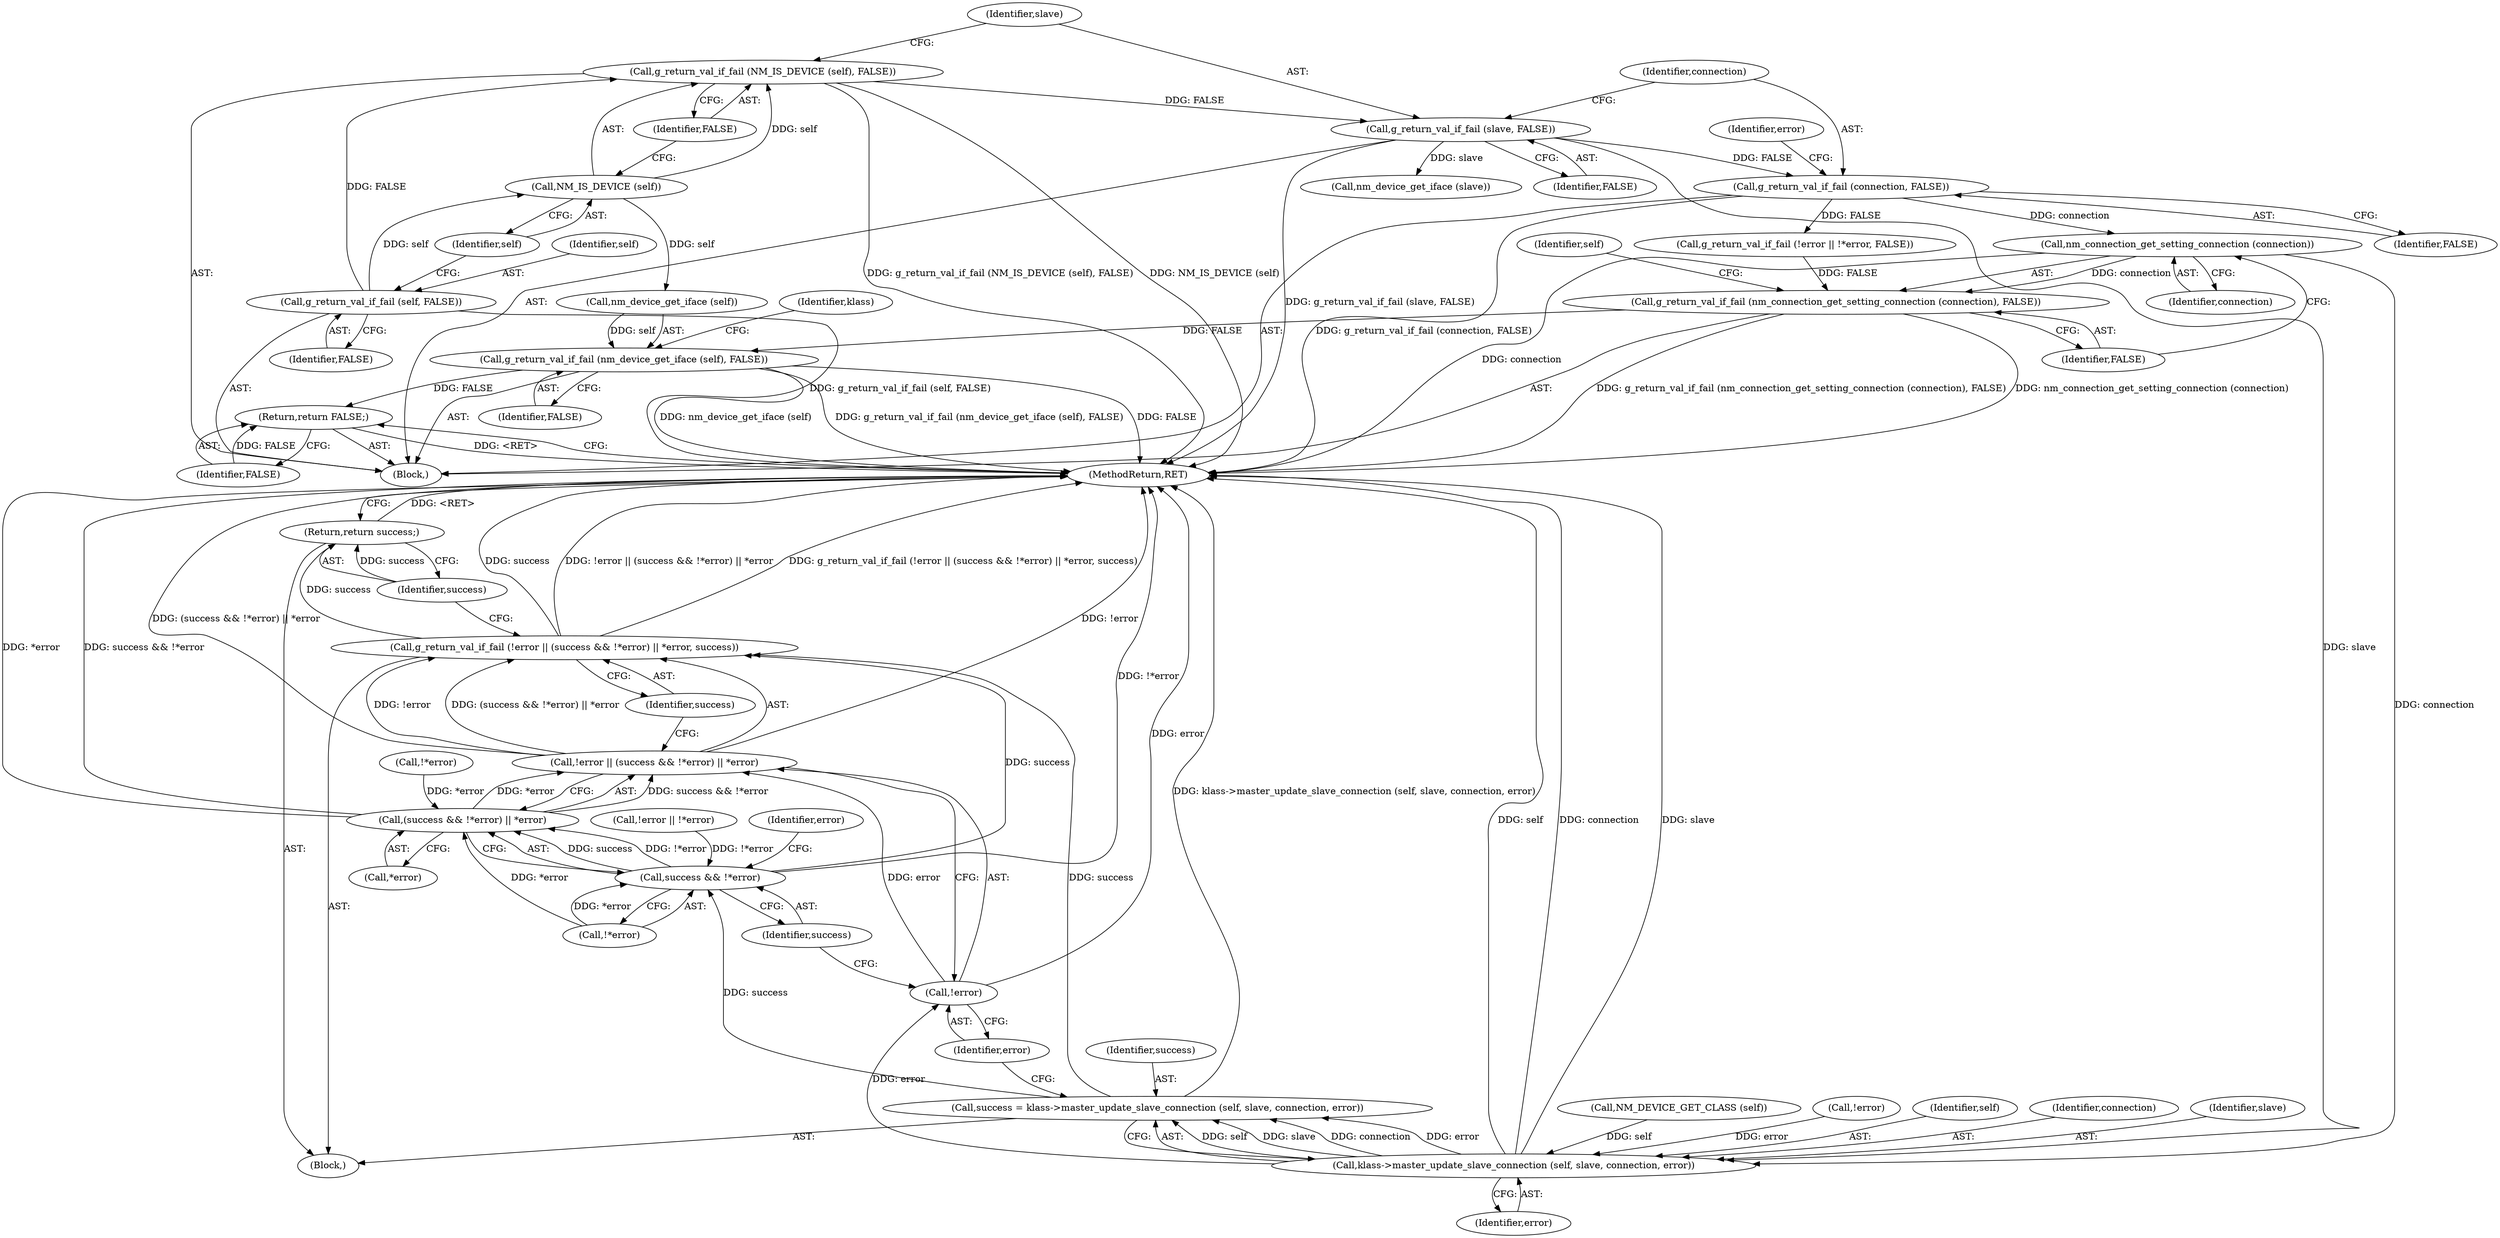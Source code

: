 digraph "0_NetworkManager_d5fc88e573fa58b93034b04d35a2454f5d28cad9@API" {
"1002873" [label="(Call,nm_connection_get_setting_connection (connection))"];
"1002861" [label="(Call,g_return_val_if_fail (connection, FALSE))"];
"1002858" [label="(Call,g_return_val_if_fail (slave, FALSE))"];
"1002854" [label="(Call,g_return_val_if_fail (NM_IS_DEVICE (self), FALSE))"];
"1002855" [label="(Call,NM_IS_DEVICE (self))"];
"1002851" [label="(Call,g_return_val_if_fail (self, FALSE))"];
"1002872" [label="(Call,g_return_val_if_fail (nm_connection_get_setting_connection (connection), FALSE))"];
"1002876" [label="(Call,g_return_val_if_fail (nm_device_get_iface (self), FALSE))"];
"1002920" [label="(Return,return FALSE;)"];
"1002891" [label="(Call,klass->master_update_slave_connection (self, slave, connection, error))"];
"1002889" [label="(Call,success = klass->master_update_slave_connection (self, slave, connection, error))"];
"1002901" [label="(Call,success && !*error)"];
"1002900" [label="(Call,(success && !*error) || *error)"];
"1002897" [label="(Call,!error || (success && !*error) || *error)"];
"1002896" [label="(Call,g_return_val_if_fail (!error || (success && !*error) || *error, success))"];
"1002909" [label="(Return,return success;)"];
"1002898" [label="(Call,!error)"];
"1002908" [label="(Identifier,success)"];
"1002889" [label="(Call,success = klass->master_update_slave_connection (self, slave, connection, error))"];
"1002900" [label="(Call,(success && !*error) || *error)"];
"1002888" [label="(Block,)"];
"1002865" [label="(Call,!error || !*error)"];
"1002863" [label="(Identifier,FALSE)"];
"1002906" [label="(Call,*error)"];
"1002901" [label="(Call,success && !*error)"];
"1002851" [label="(Call,g_return_val_if_fail (self, FALSE))"];
"1002895" [label="(Identifier,error)"];
"1002858" [label="(Call,g_return_val_if_fail (slave, FALSE))"];
"1002861" [label="(Call,g_return_val_if_fail (connection, FALSE))"];
"1002853" [label="(Identifier,FALSE)"];
"1002856" [label="(Identifier,self)"];
"1002852" [label="(Identifier,self)"];
"1002867" [label="(Identifier,error)"];
"1002860" [label="(Identifier,FALSE)"];
"1002879" [label="(Identifier,FALSE)"];
"1002848" [label="(Block,)"];
"1002875" [label="(Identifier,FALSE)"];
"1002921" [label="(Identifier,FALSE)"];
"1002878" [label="(Identifier,self)"];
"1002909" [label="(Return,return success;)"];
"1002910" [label="(Identifier,success)"];
"1002890" [label="(Identifier,success)"];
"1002864" [label="(Call,g_return_val_if_fail (!error || !*error, FALSE))"];
"1002868" [label="(Call,!*error)"];
"1002859" [label="(Identifier,slave)"];
"1002877" [label="(Call,nm_device_get_iface (self))"];
"1002881" [label="(Identifier,klass)"];
"1002882" [label="(Call,NM_DEVICE_GET_CLASS (self))"];
"1002857" [label="(Identifier,FALSE)"];
"1002903" [label="(Call,!*error)"];
"1002866" [label="(Call,!error)"];
"1002876" [label="(Call,g_return_val_if_fail (nm_device_get_iface (self), FALSE))"];
"1002862" [label="(Identifier,connection)"];
"1002854" [label="(Call,g_return_val_if_fail (NM_IS_DEVICE (self), FALSE))"];
"1002920" [label="(Return,return FALSE;)"];
"1002892" [label="(Identifier,self)"];
"1002894" [label="(Identifier,connection)"];
"1002896" [label="(Call,g_return_val_if_fail (!error || (success && !*error) || *error, success))"];
"1002874" [label="(Identifier,connection)"];
"1002898" [label="(Call,!error)"];
"1002902" [label="(Identifier,success)"];
"1002897" [label="(Call,!error || (success && !*error) || *error)"];
"1002899" [label="(Identifier,error)"];
"1002873" [label="(Call,nm_connection_get_setting_connection (connection))"];
"1007368" [label="(MethodReturn,RET)"];
"1002891" [label="(Call,klass->master_update_slave_connection (self, slave, connection, error))"];
"1002872" [label="(Call,g_return_val_if_fail (nm_connection_get_setting_connection (connection), FALSE))"];
"1002893" [label="(Identifier,slave)"];
"1002918" [label="(Call,nm_device_get_iface (slave))"];
"1002855" [label="(Call,NM_IS_DEVICE (self))"];
"1002907" [label="(Identifier,error)"];
"1002873" -> "1002872"  [label="AST: "];
"1002873" -> "1002874"  [label="CFG: "];
"1002874" -> "1002873"  [label="AST: "];
"1002875" -> "1002873"  [label="CFG: "];
"1002873" -> "1007368"  [label="DDG: connection"];
"1002873" -> "1002872"  [label="DDG: connection"];
"1002861" -> "1002873"  [label="DDG: connection"];
"1002873" -> "1002891"  [label="DDG: connection"];
"1002861" -> "1002848"  [label="AST: "];
"1002861" -> "1002863"  [label="CFG: "];
"1002862" -> "1002861"  [label="AST: "];
"1002863" -> "1002861"  [label="AST: "];
"1002867" -> "1002861"  [label="CFG: "];
"1002861" -> "1007368"  [label="DDG: g_return_val_if_fail (connection, FALSE)"];
"1002858" -> "1002861"  [label="DDG: FALSE"];
"1002861" -> "1002864"  [label="DDG: FALSE"];
"1002858" -> "1002848"  [label="AST: "];
"1002858" -> "1002860"  [label="CFG: "];
"1002859" -> "1002858"  [label="AST: "];
"1002860" -> "1002858"  [label="AST: "];
"1002862" -> "1002858"  [label="CFG: "];
"1002858" -> "1007368"  [label="DDG: g_return_val_if_fail (slave, FALSE)"];
"1002854" -> "1002858"  [label="DDG: FALSE"];
"1002858" -> "1002891"  [label="DDG: slave"];
"1002858" -> "1002918"  [label="DDG: slave"];
"1002854" -> "1002848"  [label="AST: "];
"1002854" -> "1002857"  [label="CFG: "];
"1002855" -> "1002854"  [label="AST: "];
"1002857" -> "1002854"  [label="AST: "];
"1002859" -> "1002854"  [label="CFG: "];
"1002854" -> "1007368"  [label="DDG: NM_IS_DEVICE (self)"];
"1002854" -> "1007368"  [label="DDG: g_return_val_if_fail (NM_IS_DEVICE (self), FALSE)"];
"1002855" -> "1002854"  [label="DDG: self"];
"1002851" -> "1002854"  [label="DDG: FALSE"];
"1002855" -> "1002856"  [label="CFG: "];
"1002856" -> "1002855"  [label="AST: "];
"1002857" -> "1002855"  [label="CFG: "];
"1002851" -> "1002855"  [label="DDG: self"];
"1002855" -> "1002877"  [label="DDG: self"];
"1002851" -> "1002848"  [label="AST: "];
"1002851" -> "1002853"  [label="CFG: "];
"1002852" -> "1002851"  [label="AST: "];
"1002853" -> "1002851"  [label="AST: "];
"1002856" -> "1002851"  [label="CFG: "];
"1002851" -> "1007368"  [label="DDG: g_return_val_if_fail (self, FALSE)"];
"1002872" -> "1002848"  [label="AST: "];
"1002872" -> "1002875"  [label="CFG: "];
"1002875" -> "1002872"  [label="AST: "];
"1002878" -> "1002872"  [label="CFG: "];
"1002872" -> "1007368"  [label="DDG: nm_connection_get_setting_connection (connection)"];
"1002872" -> "1007368"  [label="DDG: g_return_val_if_fail (nm_connection_get_setting_connection (connection), FALSE)"];
"1002864" -> "1002872"  [label="DDG: FALSE"];
"1002872" -> "1002876"  [label="DDG: FALSE"];
"1002876" -> "1002848"  [label="AST: "];
"1002876" -> "1002879"  [label="CFG: "];
"1002877" -> "1002876"  [label="AST: "];
"1002879" -> "1002876"  [label="AST: "];
"1002881" -> "1002876"  [label="CFG: "];
"1002876" -> "1007368"  [label="DDG: nm_device_get_iface (self)"];
"1002876" -> "1007368"  [label="DDG: g_return_val_if_fail (nm_device_get_iface (self), FALSE)"];
"1002876" -> "1007368"  [label="DDG: FALSE"];
"1002877" -> "1002876"  [label="DDG: self"];
"1002876" -> "1002920"  [label="DDG: FALSE"];
"1002920" -> "1002848"  [label="AST: "];
"1002920" -> "1002921"  [label="CFG: "];
"1002921" -> "1002920"  [label="AST: "];
"1007368" -> "1002920"  [label="CFG: "];
"1002920" -> "1007368"  [label="DDG: <RET>"];
"1002921" -> "1002920"  [label="DDG: FALSE"];
"1002891" -> "1002889"  [label="AST: "];
"1002891" -> "1002895"  [label="CFG: "];
"1002892" -> "1002891"  [label="AST: "];
"1002893" -> "1002891"  [label="AST: "];
"1002894" -> "1002891"  [label="AST: "];
"1002895" -> "1002891"  [label="AST: "];
"1002889" -> "1002891"  [label="CFG: "];
"1002891" -> "1007368"  [label="DDG: self"];
"1002891" -> "1007368"  [label="DDG: connection"];
"1002891" -> "1007368"  [label="DDG: slave"];
"1002891" -> "1002889"  [label="DDG: self"];
"1002891" -> "1002889"  [label="DDG: slave"];
"1002891" -> "1002889"  [label="DDG: connection"];
"1002891" -> "1002889"  [label="DDG: error"];
"1002882" -> "1002891"  [label="DDG: self"];
"1002866" -> "1002891"  [label="DDG: error"];
"1002891" -> "1002898"  [label="DDG: error"];
"1002889" -> "1002888"  [label="AST: "];
"1002890" -> "1002889"  [label="AST: "];
"1002899" -> "1002889"  [label="CFG: "];
"1002889" -> "1007368"  [label="DDG: klass->master_update_slave_connection (self, slave, connection, error)"];
"1002889" -> "1002901"  [label="DDG: success"];
"1002889" -> "1002896"  [label="DDG: success"];
"1002901" -> "1002900"  [label="AST: "];
"1002901" -> "1002902"  [label="CFG: "];
"1002901" -> "1002903"  [label="CFG: "];
"1002902" -> "1002901"  [label="AST: "];
"1002903" -> "1002901"  [label="AST: "];
"1002907" -> "1002901"  [label="CFG: "];
"1002900" -> "1002901"  [label="CFG: "];
"1002901" -> "1007368"  [label="DDG: !*error"];
"1002901" -> "1002900"  [label="DDG: success"];
"1002901" -> "1002900"  [label="DDG: !*error"];
"1002903" -> "1002901"  [label="DDG: *error"];
"1002865" -> "1002901"  [label="DDG: !*error"];
"1002901" -> "1002896"  [label="DDG: success"];
"1002900" -> "1002897"  [label="AST: "];
"1002900" -> "1002906"  [label="CFG: "];
"1002906" -> "1002900"  [label="AST: "];
"1002897" -> "1002900"  [label="CFG: "];
"1002900" -> "1007368"  [label="DDG: success && !*error"];
"1002900" -> "1007368"  [label="DDG: *error"];
"1002900" -> "1002897"  [label="DDG: success && !*error"];
"1002900" -> "1002897"  [label="DDG: *error"];
"1002868" -> "1002900"  [label="DDG: *error"];
"1002903" -> "1002900"  [label="DDG: *error"];
"1002897" -> "1002896"  [label="AST: "];
"1002897" -> "1002898"  [label="CFG: "];
"1002898" -> "1002897"  [label="AST: "];
"1002908" -> "1002897"  [label="CFG: "];
"1002897" -> "1007368"  [label="DDG: (success && !*error) || *error"];
"1002897" -> "1007368"  [label="DDG: !error"];
"1002897" -> "1002896"  [label="DDG: !error"];
"1002897" -> "1002896"  [label="DDG: (success && !*error) || *error"];
"1002898" -> "1002897"  [label="DDG: error"];
"1002896" -> "1002888"  [label="AST: "];
"1002896" -> "1002908"  [label="CFG: "];
"1002908" -> "1002896"  [label="AST: "];
"1002910" -> "1002896"  [label="CFG: "];
"1002896" -> "1007368"  [label="DDG: success"];
"1002896" -> "1007368"  [label="DDG: !error || (success && !*error) || *error"];
"1002896" -> "1007368"  [label="DDG: g_return_val_if_fail (!error || (success && !*error) || *error, success)"];
"1002896" -> "1002909"  [label="DDG: success"];
"1002909" -> "1002888"  [label="AST: "];
"1002909" -> "1002910"  [label="CFG: "];
"1002910" -> "1002909"  [label="AST: "];
"1007368" -> "1002909"  [label="CFG: "];
"1002909" -> "1007368"  [label="DDG: <RET>"];
"1002910" -> "1002909"  [label="DDG: success"];
"1002898" -> "1002899"  [label="CFG: "];
"1002899" -> "1002898"  [label="AST: "];
"1002902" -> "1002898"  [label="CFG: "];
"1002898" -> "1007368"  [label="DDG: error"];
}
